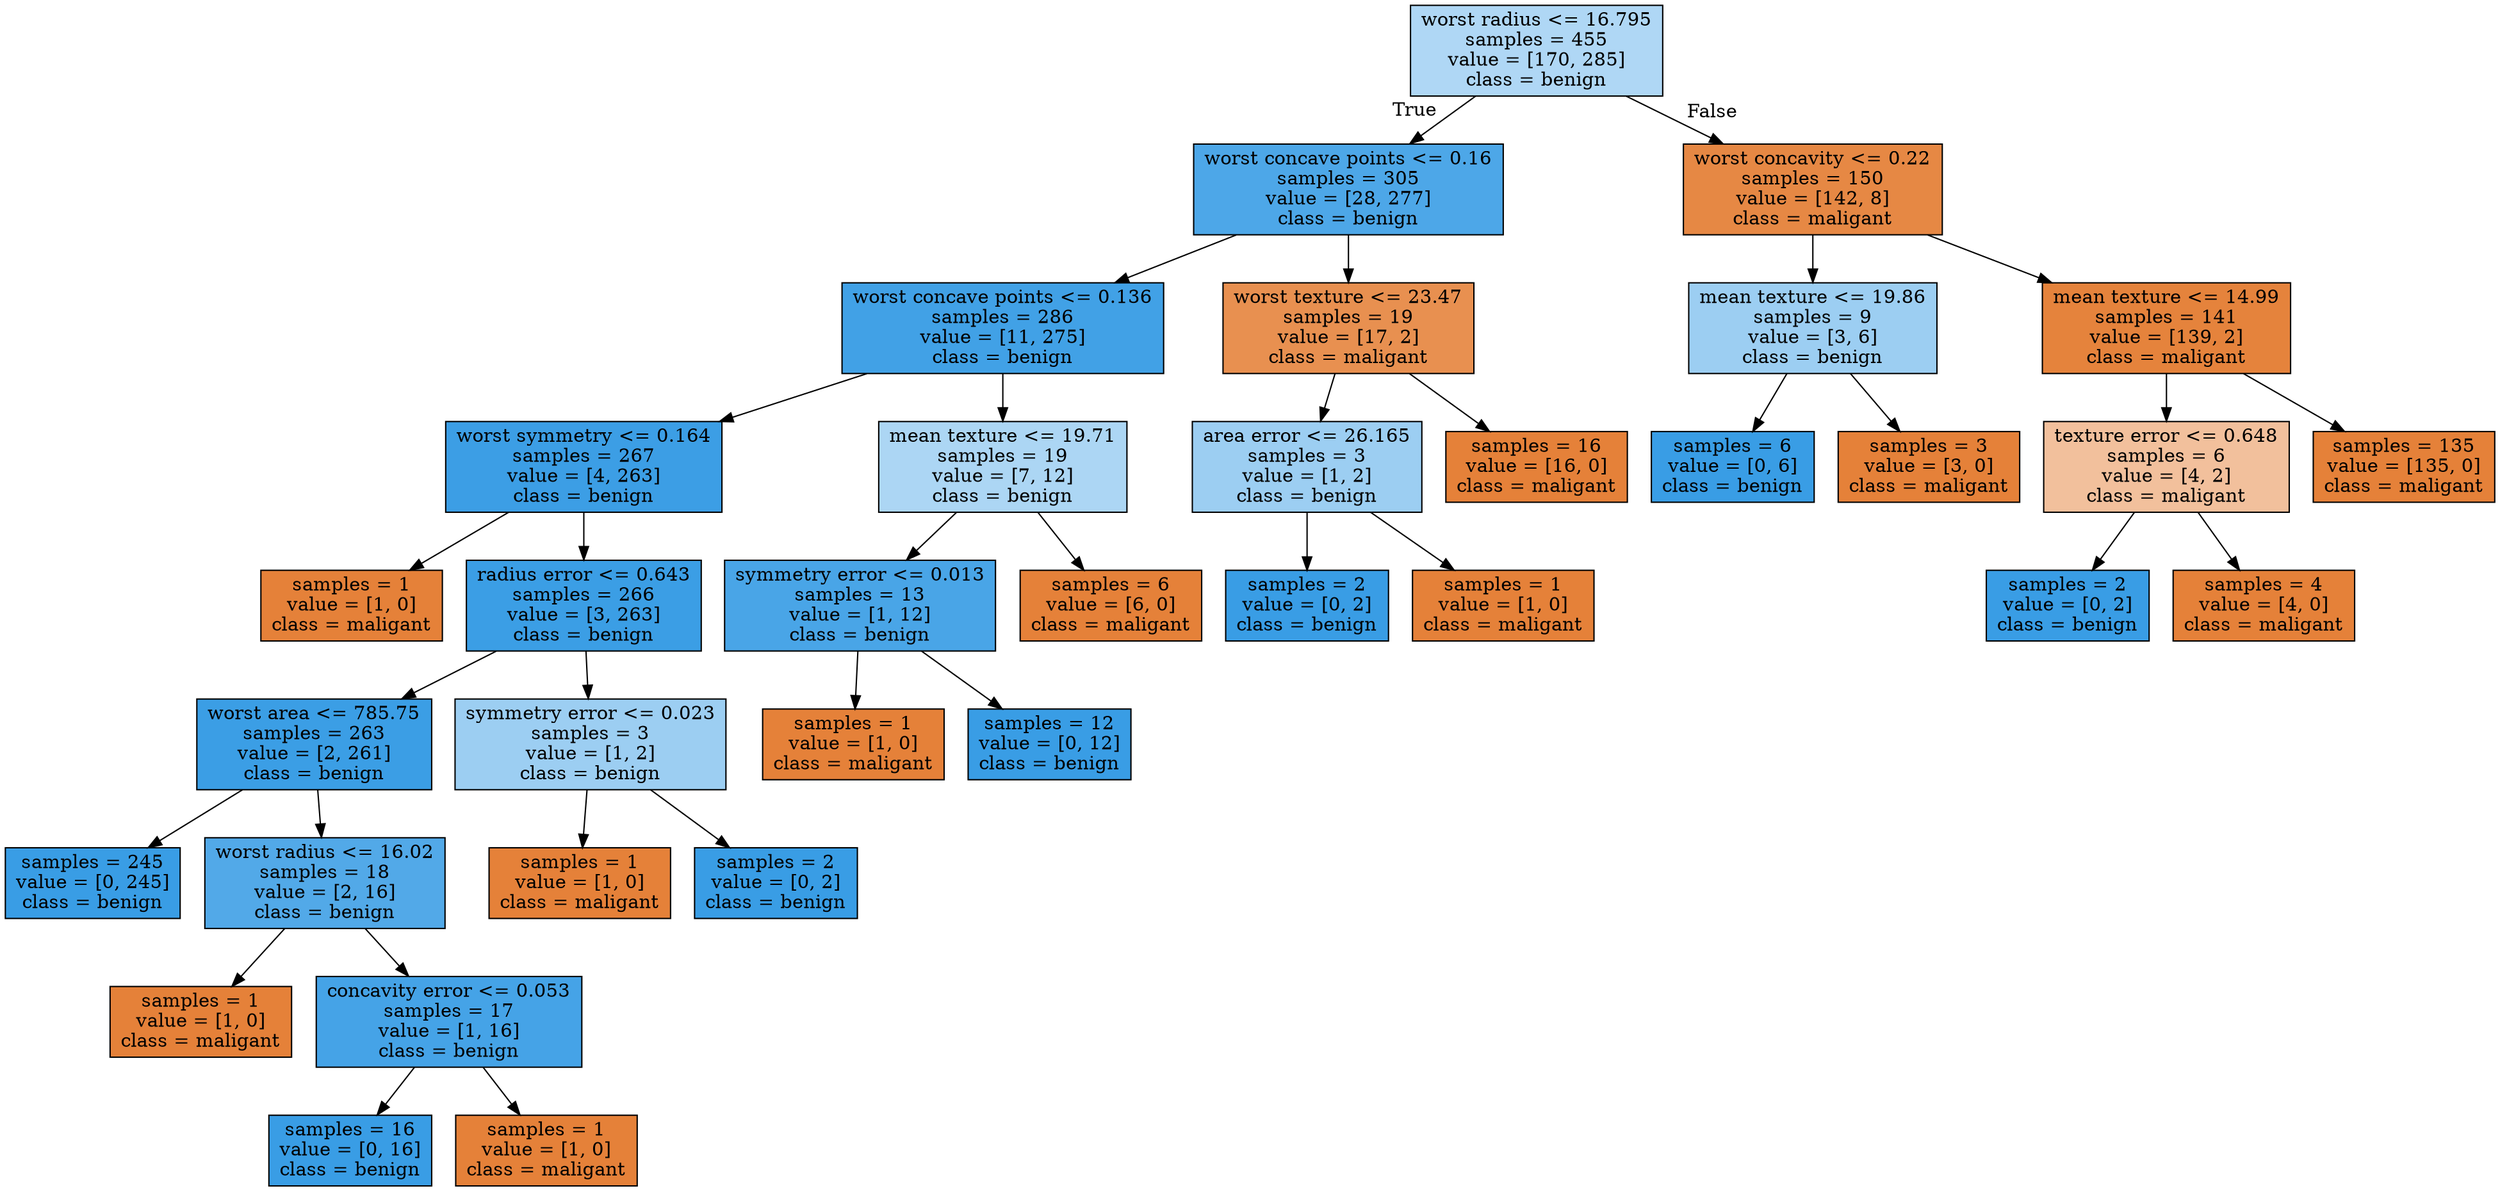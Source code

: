 digraph Tree {
node [shape=box, style="filled", color="black"] ;
0 [label="worst radius <= 16.795\nsamples = 455\nvalue = [170, 285]\nclass = benign", fillcolor="#afd7f5"] ;
1 [label="worst concave points <= 0.16\nsamples = 305\nvalue = [28, 277]\nclass = benign", fillcolor="#4da7e8"] ;
0 -> 1 [labeldistance=2.5, labelangle=45, headlabel="True"] ;
2 [label="worst concave points <= 0.136\nsamples = 286\nvalue = [11, 275]\nclass = benign", fillcolor="#41a1e6"] ;
1 -> 2 ;
3 [label="worst symmetry <= 0.164\nsamples = 267\nvalue = [4, 263]\nclass = benign", fillcolor="#3c9ee5"] ;
2 -> 3 ;
4 [label="samples = 1\nvalue = [1, 0]\nclass = maligant", fillcolor="#e58139"] ;
3 -> 4 ;
5 [label="radius error <= 0.643\nsamples = 266\nvalue = [3, 263]\nclass = benign", fillcolor="#3b9ee5"] ;
3 -> 5 ;
6 [label="worst area <= 785.75\nsamples = 263\nvalue = [2, 261]\nclass = benign", fillcolor="#3b9ee5"] ;
5 -> 6 ;
7 [label="samples = 245\nvalue = [0, 245]\nclass = benign", fillcolor="#399de5"] ;
6 -> 7 ;
8 [label="worst radius <= 16.02\nsamples = 18\nvalue = [2, 16]\nclass = benign", fillcolor="#52a9e8"] ;
6 -> 8 ;
9 [label="samples = 1\nvalue = [1, 0]\nclass = maligant", fillcolor="#e58139"] ;
8 -> 9 ;
10 [label="concavity error <= 0.053\nsamples = 17\nvalue = [1, 16]\nclass = benign", fillcolor="#45a3e7"] ;
8 -> 10 ;
11 [label="samples = 16\nvalue = [0, 16]\nclass = benign", fillcolor="#399de5"] ;
10 -> 11 ;
12 [label="samples = 1\nvalue = [1, 0]\nclass = maligant", fillcolor="#e58139"] ;
10 -> 12 ;
13 [label="symmetry error <= 0.023\nsamples = 3\nvalue = [1, 2]\nclass = benign", fillcolor="#9ccef2"] ;
5 -> 13 ;
14 [label="samples = 1\nvalue = [1, 0]\nclass = maligant", fillcolor="#e58139"] ;
13 -> 14 ;
15 [label="samples = 2\nvalue = [0, 2]\nclass = benign", fillcolor="#399de5"] ;
13 -> 15 ;
16 [label="mean texture <= 19.71\nsamples = 19\nvalue = [7, 12]\nclass = benign", fillcolor="#acd6f4"] ;
2 -> 16 ;
17 [label="symmetry error <= 0.013\nsamples = 13\nvalue = [1, 12]\nclass = benign", fillcolor="#49a5e7"] ;
16 -> 17 ;
18 [label="samples = 1\nvalue = [1, 0]\nclass = maligant", fillcolor="#e58139"] ;
17 -> 18 ;
19 [label="samples = 12\nvalue = [0, 12]\nclass = benign", fillcolor="#399de5"] ;
17 -> 19 ;
20 [label="samples = 6\nvalue = [6, 0]\nclass = maligant", fillcolor="#e58139"] ;
16 -> 20 ;
21 [label="worst texture <= 23.47\nsamples = 19\nvalue = [17, 2]\nclass = maligant", fillcolor="#e89050"] ;
1 -> 21 ;
22 [label="area error <= 26.165\nsamples = 3\nvalue = [1, 2]\nclass = benign", fillcolor="#9ccef2"] ;
21 -> 22 ;
23 [label="samples = 2\nvalue = [0, 2]\nclass = benign", fillcolor="#399de5"] ;
22 -> 23 ;
24 [label="samples = 1\nvalue = [1, 0]\nclass = maligant", fillcolor="#e58139"] ;
22 -> 24 ;
25 [label="samples = 16\nvalue = [16, 0]\nclass = maligant", fillcolor="#e58139"] ;
21 -> 25 ;
26 [label="worst concavity <= 0.22\nsamples = 150\nvalue = [142, 8]\nclass = maligant", fillcolor="#e68844"] ;
0 -> 26 [labeldistance=2.5, labelangle=-45, headlabel="False"] ;
27 [label="mean texture <= 19.86\nsamples = 9\nvalue = [3, 6]\nclass = benign", fillcolor="#9ccef2"] ;
26 -> 27 ;
28 [label="samples = 6\nvalue = [0, 6]\nclass = benign", fillcolor="#399de5"] ;
27 -> 28 ;
29 [label="samples = 3\nvalue = [3, 0]\nclass = maligant", fillcolor="#e58139"] ;
27 -> 29 ;
30 [label="mean texture <= 14.99\nsamples = 141\nvalue = [139, 2]\nclass = maligant", fillcolor="#e5833c"] ;
26 -> 30 ;
31 [label="texture error <= 0.648\nsamples = 6\nvalue = [4, 2]\nclass = maligant", fillcolor="#f2c09c"] ;
30 -> 31 ;
32 [label="samples = 2\nvalue = [0, 2]\nclass = benign", fillcolor="#399de5"] ;
31 -> 32 ;
33 [label="samples = 4\nvalue = [4, 0]\nclass = maligant", fillcolor="#e58139"] ;
31 -> 33 ;
34 [label="samples = 135\nvalue = [135, 0]\nclass = maligant", fillcolor="#e58139"] ;
30 -> 34 ;
}